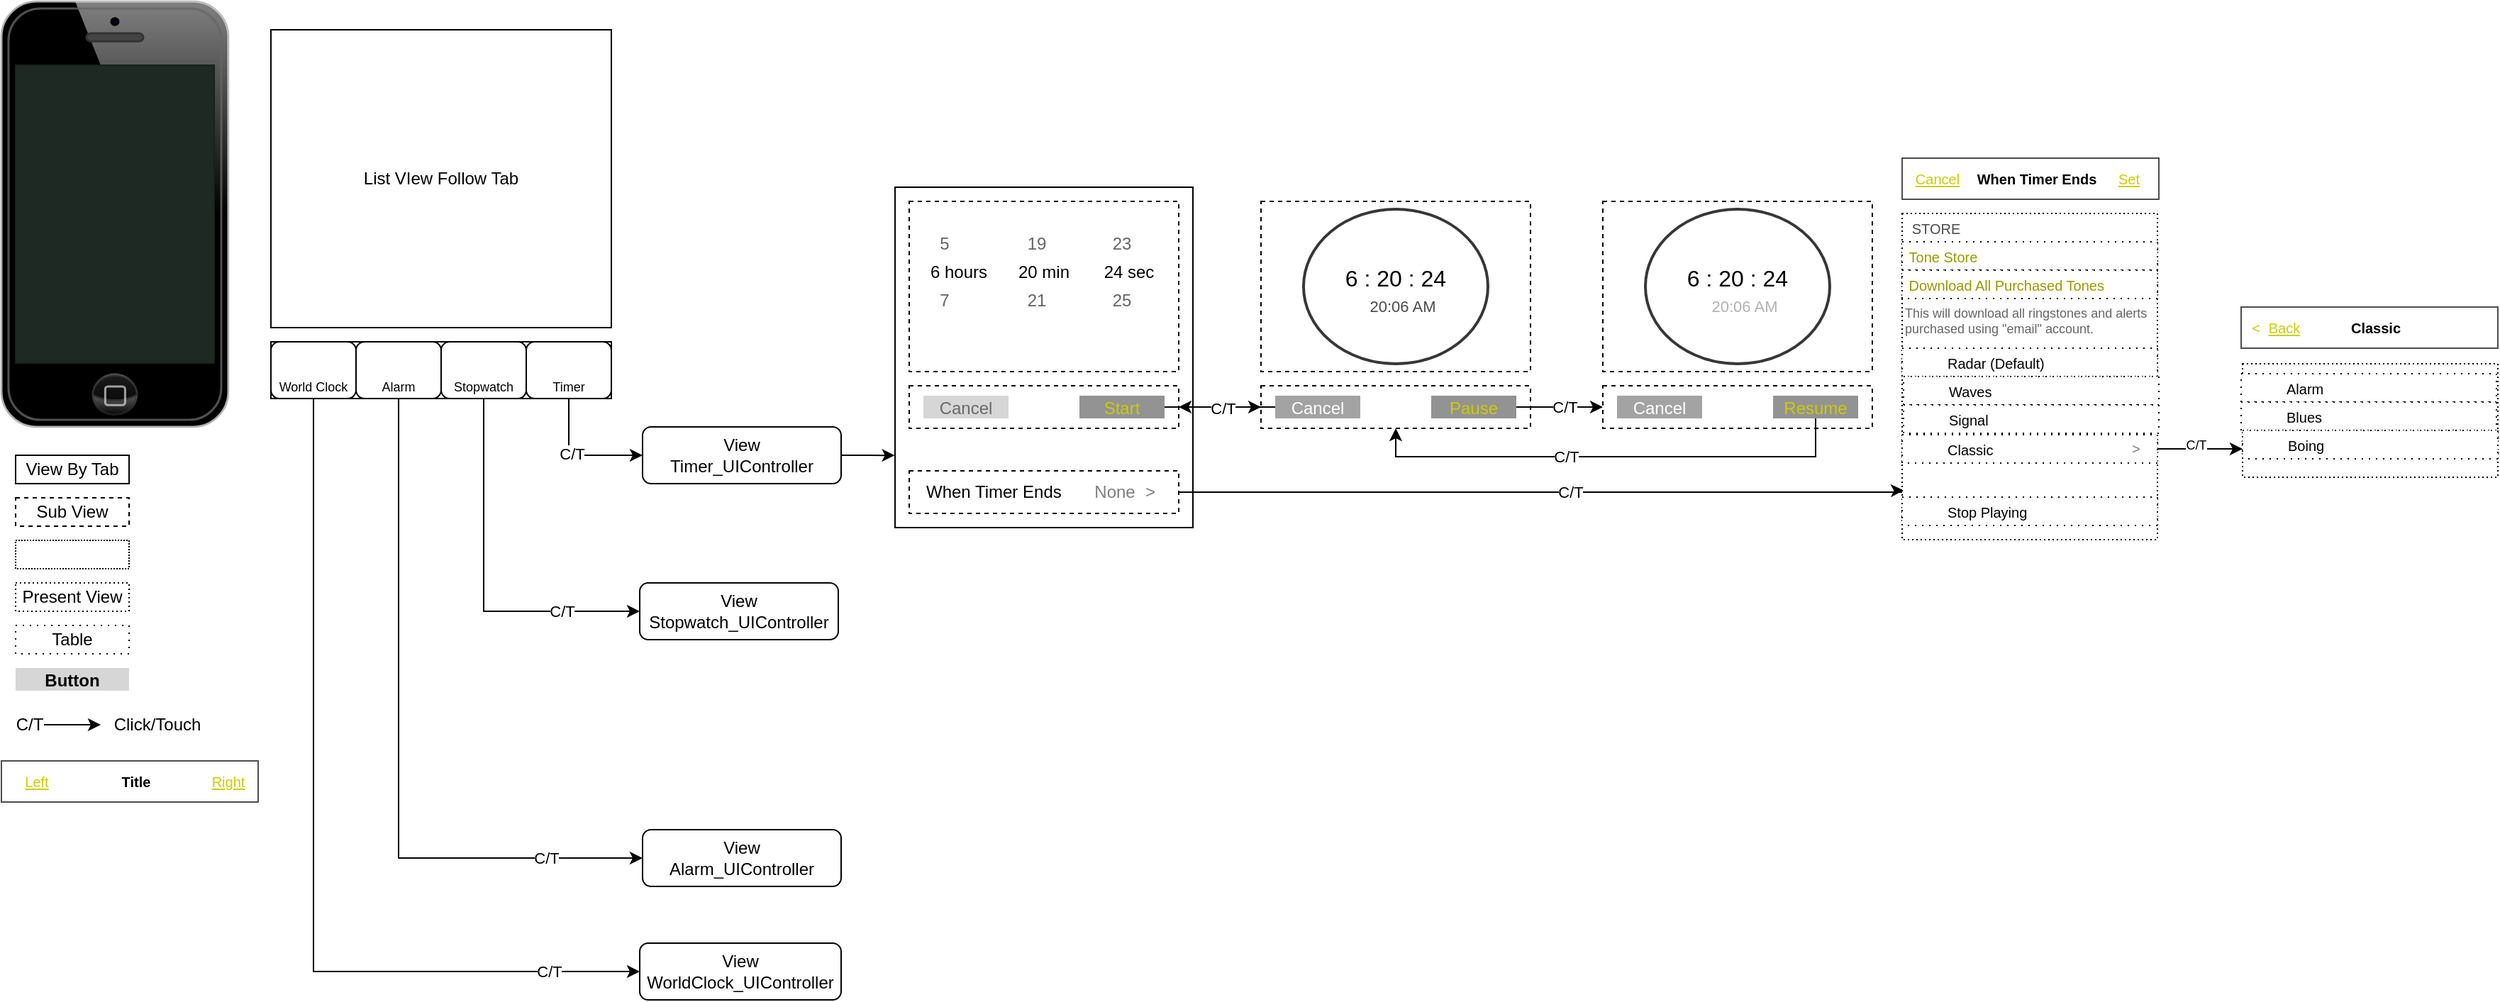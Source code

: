 <mxfile version="14.4.8" type="github">
  <diagram id="DGaI7L7fWnckIXQNMXlM" name="Page-1">
    <mxGraphModel dx="1378" dy="771" grid="1" gridSize="10" guides="1" tooltips="1" connect="1" arrows="1" fold="1" page="1" pageScale="1" pageWidth="827" pageHeight="1169" math="0" shadow="0">
      <root>
        <mxCell id="0" />
        <mxCell id="1" parent="0" />
        <mxCell id="6cRro7XXUoIkanzyYa3W-1" value="" style="verticalLabelPosition=bottom;verticalAlign=top;html=1;shadow=0;dashed=0;strokeWidth=1;shape=mxgraph.ios.iPhone;bgStyle=bgGreen;fillColor=#aaaaaa;" vertex="1" parent="1">
          <mxGeometry x="10" y="10" width="160" height="300" as="geometry" />
        </mxCell>
        <mxCell id="6cRro7XXUoIkanzyYa3W-20" value="" style="rounded=0;whiteSpace=wrap;html=1;" vertex="1" parent="1">
          <mxGeometry x="200" y="250" width="240" height="40" as="geometry" />
        </mxCell>
        <mxCell id="6cRro7XXUoIkanzyYa3W-21" value="" style="edgeStyle=orthogonalEdgeStyle;rounded=0;orthogonalLoop=1;jettySize=auto;html=1;" edge="1" parent="1" source="6cRro7XXUoIkanzyYa3W-22" target="6cRro7XXUoIkanzyYa3W-34">
          <mxGeometry relative="1" as="geometry">
            <Array as="points">
              <mxPoint x="230" y="694" />
            </Array>
          </mxGeometry>
        </mxCell>
        <mxCell id="6cRro7XXUoIkanzyYa3W-65" value="C/T" style="edgeLabel;html=1;align=center;verticalAlign=middle;resizable=0;points=[];" vertex="1" connectable="0" parent="6cRro7XXUoIkanzyYa3W-21">
          <mxGeometry x="0.783" relative="1" as="geometry">
            <mxPoint x="5" as="offset" />
          </mxGeometry>
        </mxCell>
        <mxCell id="6cRro7XXUoIkanzyYa3W-22" value="&lt;font style=&quot;font-size: 9px&quot;&gt;World Clock&lt;/font&gt;" style="rounded=1;whiteSpace=wrap;html=1;verticalAlign=bottom;" vertex="1" parent="1">
          <mxGeometry x="200" y="250" width="60" height="40" as="geometry" />
        </mxCell>
        <mxCell id="6cRro7XXUoIkanzyYa3W-23" value="" style="edgeStyle=orthogonalEdgeStyle;rounded=0;orthogonalLoop=1;jettySize=auto;html=1;" edge="1" parent="1" source="6cRro7XXUoIkanzyYa3W-24" target="6cRro7XXUoIkanzyYa3W-37">
          <mxGeometry relative="1" as="geometry">
            <Array as="points">
              <mxPoint x="290" y="614" />
            </Array>
          </mxGeometry>
        </mxCell>
        <mxCell id="6cRro7XXUoIkanzyYa3W-64" value="C/T" style="edgeLabel;html=1;align=center;verticalAlign=middle;resizable=0;points=[];" vertex="1" connectable="0" parent="6cRro7XXUoIkanzyYa3W-23">
          <mxGeometry x="0.739" relative="1" as="geometry">
            <mxPoint x="-4" as="offset" />
          </mxGeometry>
        </mxCell>
        <mxCell id="6cRro7XXUoIkanzyYa3W-24" value="&lt;font style=&quot;font-size: 9px&quot;&gt;Alarm&lt;/font&gt;" style="rounded=1;whiteSpace=wrap;html=1;verticalAlign=bottom;" vertex="1" parent="1">
          <mxGeometry x="260" y="250" width="60" height="40" as="geometry" />
        </mxCell>
        <mxCell id="6cRro7XXUoIkanzyYa3W-25" value="" style="edgeStyle=orthogonalEdgeStyle;rounded=0;orthogonalLoop=1;jettySize=auto;html=1;" edge="1" parent="1" source="6cRro7XXUoIkanzyYa3W-26" target="6cRro7XXUoIkanzyYa3W-36">
          <mxGeometry relative="1" as="geometry">
            <Array as="points">
              <mxPoint x="350" y="440" />
            </Array>
          </mxGeometry>
        </mxCell>
        <mxCell id="6cRro7XXUoIkanzyYa3W-63" value="C/T" style="edgeLabel;html=1;align=center;verticalAlign=middle;resizable=0;points=[];" vertex="1" connectable="0" parent="6cRro7XXUoIkanzyYa3W-25">
          <mxGeometry x="0.665" relative="1" as="geometry">
            <mxPoint x="-12" as="offset" />
          </mxGeometry>
        </mxCell>
        <mxCell id="6cRro7XXUoIkanzyYa3W-26" value="&lt;font style=&quot;font-size: 9px&quot;&gt;Stopwatch&lt;/font&gt;" style="rounded=1;whiteSpace=wrap;html=1;verticalAlign=bottom;" vertex="1" parent="1">
          <mxGeometry x="320" y="250" width="60" height="40" as="geometry" />
        </mxCell>
        <mxCell id="6cRro7XXUoIkanzyYa3W-27" value="" style="edgeStyle=orthogonalEdgeStyle;rounded=0;orthogonalLoop=1;jettySize=auto;html=1;" edge="1" parent="1" source="6cRro7XXUoIkanzyYa3W-28" target="6cRro7XXUoIkanzyYa3W-35">
          <mxGeometry relative="1" as="geometry">
            <Array as="points">
              <mxPoint x="410" y="330" />
            </Array>
          </mxGeometry>
        </mxCell>
        <mxCell id="6cRro7XXUoIkanzyYa3W-60" value="C/T" style="edgeLabel;html=1;align=center;verticalAlign=middle;resizable=0;points=[];" vertex="1" connectable="0" parent="6cRro7XXUoIkanzyYa3W-27">
          <mxGeometry x="0.035" y="1" relative="1" as="geometry">
            <mxPoint x="-6" as="offset" />
          </mxGeometry>
        </mxCell>
        <mxCell id="6cRro7XXUoIkanzyYa3W-28" value="&lt;font style=&quot;font-size: 9px&quot;&gt;Timer&lt;/font&gt;" style="rounded=1;whiteSpace=wrap;html=1;verticalAlign=bottom;" vertex="1" parent="1">
          <mxGeometry x="380" y="250" width="60" height="40" as="geometry" />
        </mxCell>
        <mxCell id="6cRro7XXUoIkanzyYa3W-29" value="List VIew Follow Tab" style="rounded=0;whiteSpace=wrap;html=1;" vertex="1" parent="1">
          <mxGeometry x="200" y="30" width="240" height="210" as="geometry" />
        </mxCell>
        <mxCell id="6cRro7XXUoIkanzyYa3W-30" value="" style="shape=image;html=1;verticalAlign=top;verticalLabelPosition=bottom;labelBackgroundColor=#ffffff;imageAspect=0;aspect=fixed;image=https://cdn3.iconfinder.com/data/icons/linecons-free-vector-icons-pack/32/world-128.png" vertex="1" parent="1">
          <mxGeometry x="219" y="254" width="20" height="20" as="geometry" />
        </mxCell>
        <mxCell id="6cRro7XXUoIkanzyYa3W-31" value="" style="shape=image;html=1;verticalAlign=top;verticalLabelPosition=bottom;labelBackgroundColor=#ffffff;imageAspect=0;aspect=fixed;image=https://cdn2.iconfinder.com/data/icons/wirecons-free-vector-icons/32/475340-alarm-clock-128.png" vertex="1" parent="1">
          <mxGeometry x="280" y="254" width="20" height="20" as="geometry" />
        </mxCell>
        <mxCell id="6cRro7XXUoIkanzyYa3W-32" value="" style="shape=image;html=1;verticalAlign=top;verticalLabelPosition=bottom;labelBackgroundColor=#ffffff;imageAspect=0;aspect=fixed;image=https://cdn4.iconfinder.com/data/icons/48-bubbles/48/37.Stopwatch-128.png" vertex="1" parent="1">
          <mxGeometry x="338" y="254" width="20" height="20" as="geometry" />
        </mxCell>
        <mxCell id="6cRro7XXUoIkanzyYa3W-33" value="" style="shape=image;html=1;verticalAlign=top;verticalLabelPosition=bottom;labelBackgroundColor=#ffffff;imageAspect=0;aspect=fixed;image=https://cdn2.iconfinder.com/data/icons/ios-7-icons/50/timer-128.png" vertex="1" parent="1">
          <mxGeometry x="400" y="254" width="20" height="20" as="geometry" />
        </mxCell>
        <mxCell id="6cRro7XXUoIkanzyYa3W-34" value="View&lt;br&gt;WorldClock_UIController" style="whiteSpace=wrap;html=1;rounded=1;verticalAlign=middle;" vertex="1" parent="1">
          <mxGeometry x="460" y="674" width="142" height="40" as="geometry" />
        </mxCell>
        <mxCell id="6cRro7XXUoIkanzyYa3W-77" style="edgeStyle=orthogonalEdgeStyle;rounded=0;orthogonalLoop=1;jettySize=auto;html=1;fontColor=#CCCC00;entryX=-0.001;entryY=0.788;entryDx=0;entryDy=0;entryPerimeter=0;" edge="1" parent="1" source="6cRro7XXUoIkanzyYa3W-35" target="6cRro7XXUoIkanzyYa3W-39">
          <mxGeometry relative="1" as="geometry">
            <Array as="points" />
          </mxGeometry>
        </mxCell>
        <mxCell id="6cRro7XXUoIkanzyYa3W-35" value="View&lt;br&gt;Timer_UIController" style="whiteSpace=wrap;html=1;rounded=1;verticalAlign=middle;" vertex="1" parent="1">
          <mxGeometry x="462" y="310" width="140" height="40" as="geometry" />
        </mxCell>
        <mxCell id="6cRro7XXUoIkanzyYa3W-36" value="View&lt;br&gt;Stopwatch_UIController" style="whiteSpace=wrap;html=1;rounded=1;verticalAlign=middle;" vertex="1" parent="1">
          <mxGeometry x="460" y="420" width="140" height="40" as="geometry" />
        </mxCell>
        <mxCell id="6cRro7XXUoIkanzyYa3W-37" value="View&lt;br&gt;Alarm_UIController" style="whiteSpace=wrap;html=1;rounded=1;verticalAlign=middle;" vertex="1" parent="1">
          <mxGeometry x="462" y="594" width="140" height="40" as="geometry" />
        </mxCell>
        <mxCell id="6cRro7XXUoIkanzyYa3W-39" value="" style="rounded=0;whiteSpace=wrap;html=1;" vertex="1" parent="1">
          <mxGeometry x="640" y="141" width="210" height="240" as="geometry" />
        </mxCell>
        <mxCell id="6cRro7XXUoIkanzyYa3W-40" value="" style="rounded=0;whiteSpace=wrap;html=1;dashed=1;" vertex="1" parent="1">
          <mxGeometry x="650" y="151" width="190" height="120" as="geometry" />
        </mxCell>
        <mxCell id="6cRro7XXUoIkanzyYa3W-41" value="6 hours" style="text;html=1;strokeColor=none;fillColor=none;align=center;verticalAlign=middle;whiteSpace=wrap;rounded=0;dashed=1;dashPattern=1 4;" vertex="1" parent="1">
          <mxGeometry x="660" y="191" width="50" height="20" as="geometry" />
        </mxCell>
        <mxCell id="6cRro7XXUoIkanzyYa3W-42" value="20 min" style="text;html=1;strokeColor=none;fillColor=none;align=center;verticalAlign=middle;whiteSpace=wrap;rounded=0;dashed=1;dashPattern=1 4;" vertex="1" parent="1">
          <mxGeometry x="720" y="191" width="50" height="20" as="geometry" />
        </mxCell>
        <mxCell id="6cRro7XXUoIkanzyYa3W-43" value="24 sec" style="text;html=1;strokeColor=none;fillColor=none;align=center;verticalAlign=middle;whiteSpace=wrap;rounded=0;dashed=1;dashPattern=1 4;" vertex="1" parent="1">
          <mxGeometry x="780" y="191" width="50" height="20" as="geometry" />
        </mxCell>
        <mxCell id="6cRro7XXUoIkanzyYa3W-44" value="19" style="text;html=1;align=center;verticalAlign=middle;whiteSpace=wrap;rounded=0;dashed=1;dashPattern=1 4;textOpacity=60;" vertex="1" parent="1">
          <mxGeometry x="720" y="171" width="40" height="20" as="geometry" />
        </mxCell>
        <mxCell id="6cRro7XXUoIkanzyYa3W-45" value="21" style="text;html=1;align=center;verticalAlign=middle;whiteSpace=wrap;rounded=0;dashed=1;dashPattern=1 4;textOpacity=60;" vertex="1" parent="1">
          <mxGeometry x="720" y="211" width="40" height="20" as="geometry" />
        </mxCell>
        <mxCell id="6cRro7XXUoIkanzyYa3W-46" value="5" style="text;html=1;align=center;verticalAlign=middle;whiteSpace=wrap;rounded=0;dashed=1;dashPattern=1 4;textOpacity=60;" vertex="1" parent="1">
          <mxGeometry x="660" y="171" width="30" height="20" as="geometry" />
        </mxCell>
        <mxCell id="6cRro7XXUoIkanzyYa3W-47" value="7" style="text;html=1;align=center;verticalAlign=middle;whiteSpace=wrap;rounded=0;dashed=1;dashPattern=1 4;textOpacity=60;" vertex="1" parent="1">
          <mxGeometry x="660" y="211" width="30" height="20" as="geometry" />
        </mxCell>
        <mxCell id="6cRro7XXUoIkanzyYa3W-48" value="23" style="text;html=1;align=center;verticalAlign=middle;whiteSpace=wrap;rounded=0;dashed=1;dashPattern=1 4;textOpacity=60;" vertex="1" parent="1">
          <mxGeometry x="780" y="171" width="40" height="20" as="geometry" />
        </mxCell>
        <mxCell id="6cRro7XXUoIkanzyYa3W-49" value="25" style="text;html=1;align=center;verticalAlign=middle;whiteSpace=wrap;rounded=0;dashed=1;dashPattern=1 4;textOpacity=60;" vertex="1" parent="1">
          <mxGeometry x="780" y="211" width="40" height="20" as="geometry" />
        </mxCell>
        <mxCell id="6cRro7XXUoIkanzyYa3W-50" value="" style="rounded=0;whiteSpace=wrap;html=1;dashed=1;" vertex="1" parent="1">
          <mxGeometry x="650" y="281" width="190" height="30" as="geometry" />
        </mxCell>
        <mxCell id="6cRro7XXUoIkanzyYa3W-52" value="Cancel" style="dashed=0;align=center;fontSize=12;shape=rect;fillColor=#999999;opacity=40;strokeColor=none;fontStyle=0;dashPattern=1 4;textOpacity=50;" vertex="1" parent="1">
          <mxGeometry x="660" y="288" width="60" height="16" as="geometry" />
        </mxCell>
        <mxCell id="6cRro7XXUoIkanzyYa3W-79" value="" style="edgeStyle=orthogonalEdgeStyle;rounded=0;orthogonalLoop=1;jettySize=auto;html=1;fontColor=#CCCC00;entryX=0;entryY=0.5;entryDx=0;entryDy=0;" edge="1" parent="1" source="6cRro7XXUoIkanzyYa3W-54" target="6cRro7XXUoIkanzyYa3W-80">
          <mxGeometry relative="1" as="geometry">
            <mxPoint x="880" y="296.0" as="targetPoint" />
          </mxGeometry>
        </mxCell>
        <mxCell id="6cRro7XXUoIkanzyYa3W-54" value="Start" style="dashed=0;align=center;fontSize=12;shape=rect;opacity=70;strokeColor=none;fontStyle=0;dashPattern=1 4;fillColor=#666666;fontColor=#CCCC00;" vertex="1" parent="1">
          <mxGeometry x="770" y="288" width="60" height="16" as="geometry" />
        </mxCell>
        <mxCell id="6cRro7XXUoIkanzyYa3W-67" value="View By Tab" style="rounded=0;whiteSpace=wrap;html=1;" vertex="1" parent="1">
          <mxGeometry x="20" y="330" width="80" height="20" as="geometry" />
        </mxCell>
        <mxCell id="6cRro7XXUoIkanzyYa3W-68" value="Sub View" style="rounded=0;whiteSpace=wrap;html=1;dashed=1;" vertex="1" parent="1">
          <mxGeometry x="20" y="360" width="80" height="20" as="geometry" />
        </mxCell>
        <mxCell id="6cRro7XXUoIkanzyYa3W-69" value="" style="rounded=0;whiteSpace=wrap;html=1;dashed=1;dashPattern=1 1;" vertex="1" parent="1">
          <mxGeometry x="20" y="390" width="80" height="20" as="geometry" />
        </mxCell>
        <mxCell id="6cRro7XXUoIkanzyYa3W-70" value="Present View" style="rounded=0;whiteSpace=wrap;html=1;dashed=1;dashPattern=1 2;" vertex="1" parent="1">
          <mxGeometry x="20" y="420" width="80" height="20" as="geometry" />
        </mxCell>
        <mxCell id="6cRro7XXUoIkanzyYa3W-71" value="Table" style="rounded=0;whiteSpace=wrap;html=1;dashed=1;dashPattern=1 4;" vertex="1" parent="1">
          <mxGeometry x="20" y="450" width="80" height="20" as="geometry" />
        </mxCell>
        <mxCell id="6cRro7XXUoIkanzyYa3W-72" value="Button" style="dashed=0;align=center;fontSize=12;shape=rect;fillColor=#999999;opacity=40;strokeColor=none;fontStyle=1;dashPattern=1 4;" vertex="1" parent="1">
          <mxGeometry x="20" y="480" width="80" height="16" as="geometry" />
        </mxCell>
        <mxCell id="6cRro7XXUoIkanzyYa3W-110" style="edgeStyle=orthogonalEdgeStyle;rounded=0;orthogonalLoop=1;jettySize=auto;html=1;entryX=0.006;entryY=0.849;entryDx=0;entryDy=0;fontColor=#000000;entryPerimeter=0;" edge="1" parent="1" source="6cRro7XXUoIkanzyYa3W-73" target="6cRro7XXUoIkanzyYa3W-109">
          <mxGeometry relative="1" as="geometry">
            <Array as="points">
              <mxPoint x="1350" y="356" />
              <mxPoint x="1350" y="355" />
            </Array>
          </mxGeometry>
        </mxCell>
        <mxCell id="6cRro7XXUoIkanzyYa3W-111" value="C/T" style="edgeLabel;html=1;align=center;verticalAlign=middle;resizable=0;points=[];fontColor=#000000;" vertex="1" connectable="0" parent="6cRro7XXUoIkanzyYa3W-110">
          <mxGeometry x="0.075" relative="1" as="geometry">
            <mxPoint as="offset" />
          </mxGeometry>
        </mxCell>
        <mxCell id="6cRro7XXUoIkanzyYa3W-73" value="" style="rounded=0;whiteSpace=wrap;html=1;dashed=1;" vertex="1" parent="1">
          <mxGeometry x="650" y="341" width="190" height="30" as="geometry" />
        </mxCell>
        <mxCell id="6cRro7XXUoIkanzyYa3W-74" value="When Timer Ends" style="text;html=1;strokeColor=none;fillColor=none;align=left;verticalAlign=middle;whiteSpace=wrap;rounded=0;dashed=1;" vertex="1" parent="1">
          <mxGeometry x="660" y="346" width="110" height="20" as="geometry" />
        </mxCell>
        <mxCell id="6cRro7XXUoIkanzyYa3W-75" value="None" style="text;html=1;strokeColor=none;fillColor=none;align=center;verticalAlign=middle;whiteSpace=wrap;rounded=0;dashed=1;textOpacity=50;" vertex="1" parent="1">
          <mxGeometry x="780" y="346" width="30" height="20" as="geometry" />
        </mxCell>
        <mxCell id="6cRro7XXUoIkanzyYa3W-76" value="&amp;gt;" style="text;html=1;strokeColor=none;fillColor=none;align=center;verticalAlign=middle;whiteSpace=wrap;rounded=0;dashed=1;textOpacity=50;" vertex="1" parent="1">
          <mxGeometry x="810" y="346" width="20" height="20" as="geometry" />
        </mxCell>
        <mxCell id="6cRro7XXUoIkanzyYa3W-80" value="" style="rounded=0;whiteSpace=wrap;html=1;dashed=1;" vertex="1" parent="1">
          <mxGeometry x="898" y="281" width="190" height="30" as="geometry" />
        </mxCell>
        <mxCell id="6cRro7XXUoIkanzyYa3W-84" value="" style="edgeStyle=orthogonalEdgeStyle;rounded=0;orthogonalLoop=1;jettySize=auto;html=1;fontColor=#FFFFFF;" edge="1" parent="1" source="6cRro7XXUoIkanzyYa3W-81">
          <mxGeometry relative="1" as="geometry">
            <mxPoint x="840" y="296" as="targetPoint" />
          </mxGeometry>
        </mxCell>
        <mxCell id="6cRro7XXUoIkanzyYa3W-105" value="C/T" style="edgeLabel;html=1;align=center;verticalAlign=middle;resizable=0;points=[];fontColor=#000000;" vertex="1" connectable="0" parent="6cRro7XXUoIkanzyYa3W-84">
          <mxGeometry x="0.188" y="-1" relative="1" as="geometry">
            <mxPoint x="2.69" y="1" as="offset" />
          </mxGeometry>
        </mxCell>
        <mxCell id="6cRro7XXUoIkanzyYa3W-81" value="Cancel" style="dashed=0;align=center;fontSize=12;shape=rect;fillColor=#999999;opacity=90;strokeColor=none;fontStyle=0;dashPattern=1 4;fontColor=#FFFFFF;" vertex="1" parent="1">
          <mxGeometry x="908" y="288" width="60" height="16" as="geometry" />
        </mxCell>
        <mxCell id="6cRro7XXUoIkanzyYa3W-100" style="edgeStyle=orthogonalEdgeStyle;rounded=0;orthogonalLoop=1;jettySize=auto;html=1;entryX=0;entryY=0.5;entryDx=0;entryDy=0;fontColor=#FFFFFF;" edge="1" parent="1" source="6cRro7XXUoIkanzyYa3W-82" target="6cRro7XXUoIkanzyYa3W-92">
          <mxGeometry relative="1" as="geometry" />
        </mxCell>
        <mxCell id="6cRro7XXUoIkanzyYa3W-106" value="C/T" style="edgeLabel;html=1;align=center;verticalAlign=middle;resizable=0;points=[];fontColor=#000000;" vertex="1" connectable="0" parent="6cRro7XXUoIkanzyYa3W-100">
          <mxGeometry x="-0.077" relative="1" as="geometry">
            <mxPoint x="5.72" as="offset" />
          </mxGeometry>
        </mxCell>
        <mxCell id="6cRro7XXUoIkanzyYa3W-82" value="Pause" style="dashed=0;align=center;fontSize=12;shape=rect;opacity=70;strokeColor=none;fontStyle=0;dashPattern=1 4;fillColor=#666666;fontColor=#CCCC00;" vertex="1" parent="1">
          <mxGeometry x="1018" y="288" width="60" height="16" as="geometry" />
        </mxCell>
        <mxCell id="6cRro7XXUoIkanzyYa3W-83" value="" style="rounded=0;whiteSpace=wrap;html=1;dashed=1;" vertex="1" parent="1">
          <mxGeometry x="898" y="151" width="190" height="120" as="geometry" />
        </mxCell>
        <mxCell id="6cRro7XXUoIkanzyYa3W-86" value="" style="html=1;verticalLabelPosition=bottom;labelBackgroundColor=#ffffff;verticalAlign=top;shadow=0;dashed=0;strokeWidth=2;shape=mxgraph.ios7.misc.circle;strokeColor=#222222;fillColor=none;fontColor=#FFFFFF;opacity=90;align=center;" vertex="1" parent="1">
          <mxGeometry x="928" y="156.5" width="130" height="109" as="geometry" />
        </mxCell>
        <mxCell id="6cRro7XXUoIkanzyYa3W-87" value="" style="shape=image;html=1;verticalAlign=top;verticalLabelPosition=bottom;labelBackgroundColor=#ffffff;imageAspect=0;aspect=fixed;image=https://cdn4.iconfinder.com/data/icons/essential-app-2/16/notification-bell-ring-alarm-128.png;strokeColor=#000000;fillColor=#FFFFFF;fontColor=#FFFFFF;opacity=70;align=center;" vertex="1" parent="1">
          <mxGeometry x="958" y="220" width="10" height="10" as="geometry" />
        </mxCell>
        <mxCell id="6cRro7XXUoIkanzyYa3W-89" value="&lt;font style=&quot;font-size: 16px&quot;&gt;6 : 20 : 24&lt;/font&gt;" style="text;html=1;strokeColor=none;fillColor=none;align=center;verticalAlign=middle;whiteSpace=wrap;rounded=0;dashed=1;dashPattern=1 4;" vertex="1" parent="1">
          <mxGeometry x="943" y="195" width="100" height="20" as="geometry" />
        </mxCell>
        <mxCell id="6cRro7XXUoIkanzyYa3W-91" value="&lt;font style=&quot;font-size: 11px&quot;&gt;20:06 AM&lt;/font&gt;" style="text;html=1;strokeColor=none;fillColor=none;align=center;verticalAlign=middle;whiteSpace=wrap;rounded=0;dashed=1;dashPattern=1 4;textOpacity=70;" vertex="1" parent="1">
          <mxGeometry x="968" y="215" width="60" height="20" as="geometry" />
        </mxCell>
        <mxCell id="6cRro7XXUoIkanzyYa3W-92" value="" style="rounded=0;whiteSpace=wrap;html=1;dashed=1;" vertex="1" parent="1">
          <mxGeometry x="1139" y="281" width="190" height="30" as="geometry" />
        </mxCell>
        <mxCell id="6cRro7XXUoIkanzyYa3W-93" value="Cancel" style="dashed=0;align=center;fontSize=12;shape=rect;fillColor=#999999;opacity=90;strokeColor=none;fontStyle=0;dashPattern=1 4;fontColor=#FFFFFF;" vertex="1" parent="1">
          <mxGeometry x="1149" y="288" width="60" height="16" as="geometry" />
        </mxCell>
        <mxCell id="6cRro7XXUoIkanzyYa3W-107" style="edgeStyle=orthogonalEdgeStyle;rounded=0;orthogonalLoop=1;jettySize=auto;html=1;fontColor=#000000;entryX=0.5;entryY=1;entryDx=0;entryDy=0;" edge="1" parent="1" source="6cRro7XXUoIkanzyYa3W-94" target="6cRro7XXUoIkanzyYa3W-80">
          <mxGeometry relative="1" as="geometry">
            <mxPoint x="1289" y="421" as="targetPoint" />
            <Array as="points">
              <mxPoint x="1289" y="331" />
              <mxPoint x="993" y="331" />
            </Array>
          </mxGeometry>
        </mxCell>
        <mxCell id="6cRro7XXUoIkanzyYa3W-108" value="C/T" style="edgeLabel;html=1;align=center;verticalAlign=middle;resizable=0;points=[];fontColor=#000000;" vertex="1" connectable="0" parent="6cRro7XXUoIkanzyYa3W-107">
          <mxGeometry x="0.184" relative="1" as="geometry">
            <mxPoint as="offset" />
          </mxGeometry>
        </mxCell>
        <mxCell id="6cRro7XXUoIkanzyYa3W-94" value="Resume" style="dashed=0;align=center;fontSize=12;shape=rect;opacity=70;strokeColor=none;fontStyle=0;dashPattern=1 4;fillColor=#666666;fontColor=#CCCC00;" vertex="1" parent="1">
          <mxGeometry x="1259" y="288" width="60" height="16" as="geometry" />
        </mxCell>
        <mxCell id="6cRro7XXUoIkanzyYa3W-95" value="" style="rounded=0;whiteSpace=wrap;html=1;dashed=1;" vertex="1" parent="1">
          <mxGeometry x="1139" y="151" width="190" height="120" as="geometry" />
        </mxCell>
        <mxCell id="6cRro7XXUoIkanzyYa3W-96" value="" style="html=1;verticalLabelPosition=bottom;labelBackgroundColor=#ffffff;verticalAlign=top;shadow=0;dashed=0;strokeWidth=2;shape=mxgraph.ios7.misc.circle;strokeColor=#222222;fillColor=none;fontColor=#FFFFFF;opacity=90;align=center;" vertex="1" parent="1">
          <mxGeometry x="1169" y="156.5" width="130" height="109" as="geometry" />
        </mxCell>
        <mxCell id="6cRro7XXUoIkanzyYa3W-97" value="" style="shape=image;html=1;verticalAlign=top;verticalLabelPosition=bottom;labelBackgroundColor=#ffffff;imageAspect=0;aspect=fixed;image=https://cdn4.iconfinder.com/data/icons/essential-app-2/16/notification-bell-ring-alarm-128.png;strokeColor=#000000;fillColor=#FFFFFF;fontColor=#FFFFFF;opacity=30;align=center;" vertex="1" parent="1">
          <mxGeometry x="1199" y="220" width="10" height="10" as="geometry" />
        </mxCell>
        <mxCell id="6cRro7XXUoIkanzyYa3W-98" value="&lt;font style=&quot;font-size: 16px&quot;&gt;6 : 20 : 24&lt;/font&gt;" style="text;html=1;strokeColor=none;fillColor=none;align=center;verticalAlign=middle;whiteSpace=wrap;rounded=0;dashed=1;dashPattern=1 4;" vertex="1" parent="1">
          <mxGeometry x="1184" y="195" width="100" height="20" as="geometry" />
        </mxCell>
        <mxCell id="6cRro7XXUoIkanzyYa3W-99" value="&lt;font style=&quot;font-size: 11px&quot;&gt;20:06 AM&lt;/font&gt;" style="text;html=1;strokeColor=none;fillColor=none;align=center;verticalAlign=middle;whiteSpace=wrap;rounded=0;dashed=1;dashPattern=1 4;textOpacity=30;" vertex="1" parent="1">
          <mxGeometry x="1209" y="215" width="60" height="20" as="geometry" />
        </mxCell>
        <mxCell id="6cRro7XXUoIkanzyYa3W-104" value="" style="edgeStyle=orthogonalEdgeStyle;rounded=0;orthogonalLoop=1;jettySize=auto;html=1;fontColor=#000000;" edge="1" parent="1" source="6cRro7XXUoIkanzyYa3W-102">
          <mxGeometry relative="1" as="geometry">
            <mxPoint x="80" y="520" as="targetPoint" />
          </mxGeometry>
        </mxCell>
        <mxCell id="6cRro7XXUoIkanzyYa3W-102" value="C/T" style="text;html=1;strokeColor=none;fillColor=none;align=center;verticalAlign=middle;whiteSpace=wrap;rounded=0;opacity=70;" vertex="1" parent="1">
          <mxGeometry x="20" y="510" width="20" height="20" as="geometry" />
        </mxCell>
        <mxCell id="6cRro7XXUoIkanzyYa3W-103" value="Click/Touch" style="text;html=1;strokeColor=none;fillColor=none;align=center;verticalAlign=middle;whiteSpace=wrap;rounded=0;opacity=70;fontColor=#000000;" vertex="1" parent="1">
          <mxGeometry x="100" y="510" width="40" height="20" as="geometry" />
        </mxCell>
        <mxCell id="6cRro7XXUoIkanzyYa3W-109" value="" style="rounded=0;whiteSpace=wrap;html=1;dashed=1;dashPattern=1 2;" vertex="1" parent="1">
          <mxGeometry x="1350" y="159.5" width="180" height="230" as="geometry" />
        </mxCell>
        <mxCell id="6cRro7XXUoIkanzyYa3W-113" value="&amp;nbsp;Tone Store" style="rounded=0;whiteSpace=wrap;html=1;dashed=1;dashPattern=1 4;align=left;fontSize=10;fontColor=#999900;" vertex="1" parent="1">
          <mxGeometry x="1350" y="179.5" width="180" height="20" as="geometry" />
        </mxCell>
        <mxCell id="6cRro7XXUoIkanzyYa3W-115" value="" style="rounded=0;whiteSpace=wrap;html=1;strokeColor=#000000;fillColor=#FFFFFF;fontColor=#000000;opacity=70;align=center;" vertex="1" parent="1">
          <mxGeometry x="1350" y="120.5" width="181" height="29" as="geometry" />
        </mxCell>
        <mxCell id="6cRro7XXUoIkanzyYa3W-116" value="&lt;u style=&quot;font-size: 10px;&quot;&gt;Cancel&lt;/u&gt;" style="text;html=1;strokeColor=none;fillColor=none;align=center;verticalAlign=middle;whiteSpace=wrap;rounded=0;opacity=70;fontSize=10;fontColor=#CCCC00;" vertex="1" parent="1">
          <mxGeometry x="1350" y="125" width="50" height="20" as="geometry" />
        </mxCell>
        <mxCell id="6cRro7XXUoIkanzyYa3W-117" value="&lt;u style=&quot;font-size: 10px;&quot;&gt;Set&lt;/u&gt;" style="text;html=1;strokeColor=none;fillColor=none;align=center;verticalAlign=middle;whiteSpace=wrap;rounded=0;opacity=70;fontSize=10;fontColor=#CCCC00;" vertex="1" parent="1">
          <mxGeometry x="1490" y="125" width="40" height="20" as="geometry" />
        </mxCell>
        <mxCell id="6cRro7XXUoIkanzyYa3W-118" value="&lt;font style=&quot;font-size: 10px&quot;&gt;&lt;b&gt;When Timer Ends&lt;/b&gt;&lt;/font&gt;" style="text;html=1;strokeColor=none;fillColor=none;align=center;verticalAlign=middle;whiteSpace=wrap;rounded=0;fontColor=#000000;opacity=70;" vertex="1" parent="1">
          <mxGeometry x="1400" y="124.5" width="90" height="20" as="geometry" />
        </mxCell>
        <mxCell id="6cRro7XXUoIkanzyYa3W-119" value="" style="rounded=0;whiteSpace=wrap;html=1;strokeColor=#000000;fillColor=#FFFFFF;fontColor=#000000;opacity=70;align=center;" vertex="1" parent="1">
          <mxGeometry x="10" y="545.5" width="181" height="29" as="geometry" />
        </mxCell>
        <mxCell id="6cRro7XXUoIkanzyYa3W-120" value="&lt;u style=&quot;font-size: 10px&quot;&gt;Left&lt;/u&gt;" style="text;html=1;strokeColor=none;fillColor=none;align=center;verticalAlign=middle;whiteSpace=wrap;rounded=0;opacity=70;fontSize=10;fontColor=#CCCC00;" vertex="1" parent="1">
          <mxGeometry x="10" y="550" width="50" height="20" as="geometry" />
        </mxCell>
        <mxCell id="6cRro7XXUoIkanzyYa3W-121" value="&lt;u&gt;Right&lt;/u&gt;" style="text;html=1;strokeColor=none;fillColor=none;align=center;verticalAlign=middle;whiteSpace=wrap;rounded=0;opacity=70;fontSize=10;fontColor=#CCCC00;" vertex="1" parent="1">
          <mxGeometry x="150" y="550" width="40" height="20" as="geometry" />
        </mxCell>
        <mxCell id="6cRro7XXUoIkanzyYa3W-122" value="&lt;font style=&quot;font-size: 10px&quot;&gt;&lt;b&gt;Title&lt;/b&gt;&lt;/font&gt;" style="text;html=1;strokeColor=none;fillColor=none;align=center;verticalAlign=middle;whiteSpace=wrap;rounded=0;fontColor=#000000;opacity=70;" vertex="1" parent="1">
          <mxGeometry x="60" y="549.5" width="90" height="20" as="geometry" />
        </mxCell>
        <mxCell id="6cRro7XXUoIkanzyYa3W-123" value="&amp;nbsp;Download All Purchased Tones" style="rounded=0;whiteSpace=wrap;html=1;dashed=1;dashPattern=1 4;align=left;fontSize=10;fontColor=#999900;" vertex="1" parent="1">
          <mxGeometry x="1350" y="199.5" width="180" height="20" as="geometry" />
        </mxCell>
        <mxCell id="6cRro7XXUoIkanzyYa3W-124" value="" style="rounded=0;whiteSpace=wrap;html=1;dashed=1;dashPattern=1 4;align=left;" vertex="1" parent="1">
          <mxGeometry x="1350" y="254.5" width="180" height="20" as="geometry" />
        </mxCell>
        <mxCell id="6cRro7XXUoIkanzyYa3W-125" value="Radar (Default)" style="text;html=1;strokeColor=none;fillColor=none;align=left;verticalAlign=middle;whiteSpace=wrap;rounded=0;fontSize=10;opacity=70;" vertex="1" parent="1">
          <mxGeometry x="1380" y="254.5" width="90" height="20" as="geometry" />
        </mxCell>
        <mxCell id="6cRro7XXUoIkanzyYa3W-126" value="" style="rounded=0;whiteSpace=wrap;html=1;dashed=1;dashPattern=1 4;align=left;" vertex="1" parent="1">
          <mxGeometry x="1351" y="274.5" width="180" height="20" as="geometry" />
        </mxCell>
        <mxCell id="6cRro7XXUoIkanzyYa3W-127" value="Waves" style="text;html=1;strokeColor=none;fillColor=none;align=left;verticalAlign=middle;whiteSpace=wrap;rounded=0;fontSize=10;opacity=70;" vertex="1" parent="1">
          <mxGeometry x="1381" y="274.5" width="90" height="20" as="geometry" />
        </mxCell>
        <mxCell id="6cRro7XXUoIkanzyYa3W-128" value="" style="rounded=0;whiteSpace=wrap;html=1;dashed=1;dashPattern=1 4;align=left;" vertex="1" parent="1">
          <mxGeometry x="1351" y="294.5" width="180" height="20" as="geometry" />
        </mxCell>
        <mxCell id="6cRro7XXUoIkanzyYa3W-129" value="Signal" style="text;html=1;strokeColor=none;fillColor=none;align=left;verticalAlign=middle;whiteSpace=wrap;rounded=0;fontSize=10;opacity=70;" vertex="1" parent="1">
          <mxGeometry x="1381" y="294.5" width="90" height="20" as="geometry" />
        </mxCell>
        <mxCell id="6cRro7XXUoIkanzyYa3W-137" style="edgeStyle=orthogonalEdgeStyle;rounded=0;orthogonalLoop=1;jettySize=auto;html=1;entryX=0;entryY=0.75;entryDx=0;entryDy=0;fontSize=10;fontColor=#000000;" edge="1" parent="1" source="6cRro7XXUoIkanzyYa3W-130" target="6cRro7XXUoIkanzyYa3W-136">
          <mxGeometry relative="1" as="geometry" />
        </mxCell>
        <mxCell id="6cRro7XXUoIkanzyYa3W-153" value="C/T" style="edgeLabel;html=1;align=center;verticalAlign=middle;resizable=0;points=[];fontSize=9;fontColor=#000000;" vertex="1" connectable="0" parent="6cRro7XXUoIkanzyYa3W-137">
          <mxGeometry x="-0.103" y="3" relative="1" as="geometry">
            <mxPoint as="offset" />
          </mxGeometry>
        </mxCell>
        <mxCell id="6cRro7XXUoIkanzyYa3W-130" value="" style="rounded=0;whiteSpace=wrap;html=1;dashed=1;dashPattern=1 4;align=left;" vertex="1" parent="1">
          <mxGeometry x="1350" y="315.5" width="180" height="20" as="geometry" />
        </mxCell>
        <mxCell id="6cRro7XXUoIkanzyYa3W-131" value="Classic" style="text;html=1;strokeColor=none;fillColor=none;align=left;verticalAlign=middle;whiteSpace=wrap;rounded=0;fontSize=10;opacity=70;" vertex="1" parent="1">
          <mxGeometry x="1380" y="315.5" width="90" height="20" as="geometry" />
        </mxCell>
        <mxCell id="6cRro7XXUoIkanzyYa3W-132" value="&amp;gt;" style="text;html=1;strokeColor=none;fillColor=none;align=left;verticalAlign=middle;whiteSpace=wrap;rounded=0;fontSize=10;opacity=70;textOpacity=50;" vertex="1" parent="1">
          <mxGeometry x="1510" y="314.5" width="20" height="20" as="geometry" />
        </mxCell>
        <mxCell id="6cRro7XXUoIkanzyYa3W-133" value="" style="rounded=0;whiteSpace=wrap;html=1;dashed=1;dashPattern=1 4;align=left;" vertex="1" parent="1">
          <mxGeometry x="1350" y="359.5" width="180" height="20" as="geometry" />
        </mxCell>
        <mxCell id="6cRro7XXUoIkanzyYa3W-134" value="Stop Playing" style="text;html=1;strokeColor=none;fillColor=none;align=left;verticalAlign=middle;whiteSpace=wrap;rounded=0;fontSize=10;opacity=70;" vertex="1" parent="1">
          <mxGeometry x="1380" y="359.5" width="90" height="20" as="geometry" />
        </mxCell>
        <mxCell id="6cRro7XXUoIkanzyYa3W-135" value="" style="shape=image;html=1;verticalAlign=top;verticalLabelPosition=bottom;labelBackgroundColor=#ffffff;imageAspect=0;aspect=fixed;image=https://cdn0.iconfinder.com/data/icons/fatcow/32x32/tick.png;strokeColor=#000000;fillColor=#FFFFFF;fontSize=10;fontColor=#000000;opacity=70;align=left;" vertex="1" parent="1">
          <mxGeometry x="1354" y="359.5" width="20" height="20" as="geometry" />
        </mxCell>
        <mxCell id="6cRro7XXUoIkanzyYa3W-136" value="" style="rounded=0;whiteSpace=wrap;html=1;dashed=1;dashPattern=1 2;" vertex="1" parent="1">
          <mxGeometry x="1590" y="265.5" width="180" height="80" as="geometry" />
        </mxCell>
        <mxCell id="6cRro7XXUoIkanzyYa3W-138" value="" style="rounded=0;whiteSpace=wrap;html=1;strokeColor=#000000;fillColor=#FFFFFF;fontColor=#000000;opacity=70;align=center;" vertex="1" parent="1">
          <mxGeometry x="1589" y="225.5" width="181" height="29" as="geometry" />
        </mxCell>
        <mxCell id="6cRro7XXUoIkanzyYa3W-139" value="&lt;u style=&quot;font-size: 10px&quot;&gt;Back&lt;/u&gt;" style="text;html=1;strokeColor=none;fillColor=none;align=center;verticalAlign=middle;whiteSpace=wrap;rounded=0;opacity=70;fontSize=10;fontColor=#CCCC00;" vertex="1" parent="1">
          <mxGeometry x="1600" y="229.5" width="39" height="20" as="geometry" />
        </mxCell>
        <mxCell id="6cRro7XXUoIkanzyYa3W-141" value="&lt;font style=&quot;font-size: 10px&quot;&gt;&lt;b&gt;Classic&lt;/b&gt;&lt;/font&gt;" style="text;html=1;strokeColor=none;fillColor=none;align=center;verticalAlign=middle;whiteSpace=wrap;rounded=0;fontColor=#000000;opacity=70;" vertex="1" parent="1">
          <mxGeometry x="1639" y="229.5" width="90" height="20" as="geometry" />
        </mxCell>
        <mxCell id="6cRro7XXUoIkanzyYa3W-142" value="&lt;span style=&quot;font-size: 10px&quot;&gt;&amp;lt;&lt;/span&gt;" style="text;html=1;strokeColor=none;fillColor=none;align=center;verticalAlign=middle;whiteSpace=wrap;rounded=0;opacity=70;fontSize=10;fontColor=#CCCC00;" vertex="1" parent="1">
          <mxGeometry x="1589" y="229.5" width="21" height="20" as="geometry" />
        </mxCell>
        <mxCell id="6cRro7XXUoIkanzyYa3W-143" value="" style="rounded=0;whiteSpace=wrap;html=1;dashed=1;dashPattern=1 4;align=left;" vertex="1" parent="1">
          <mxGeometry x="1589" y="272.5" width="180" height="20" as="geometry" />
        </mxCell>
        <mxCell id="6cRro7XXUoIkanzyYa3W-144" value="Alarm" style="text;html=1;strokeColor=none;fillColor=none;align=left;verticalAlign=middle;whiteSpace=wrap;rounded=0;fontSize=10;opacity=70;" vertex="1" parent="1">
          <mxGeometry x="1619" y="272.5" width="90" height="20" as="geometry" />
        </mxCell>
        <mxCell id="6cRro7XXUoIkanzyYa3W-145" value="" style="rounded=0;whiteSpace=wrap;html=1;dashed=1;dashPattern=1 4;align=left;" vertex="1" parent="1">
          <mxGeometry x="1589" y="292.5" width="180" height="20" as="geometry" />
        </mxCell>
        <mxCell id="6cRro7XXUoIkanzyYa3W-146" value="Blues" style="text;html=1;strokeColor=none;fillColor=none;align=left;verticalAlign=middle;whiteSpace=wrap;rounded=0;fontSize=10;opacity=70;" vertex="1" parent="1">
          <mxGeometry x="1619" y="292.5" width="90" height="20" as="geometry" />
        </mxCell>
        <mxCell id="6cRro7XXUoIkanzyYa3W-147" value="" style="rounded=0;whiteSpace=wrap;html=1;dashed=1;dashPattern=1 4;align=left;" vertex="1" parent="1">
          <mxGeometry x="1590" y="312.5" width="180" height="20" as="geometry" />
        </mxCell>
        <mxCell id="6cRro7XXUoIkanzyYa3W-148" value="Boing" style="text;html=1;strokeColor=none;fillColor=none;align=left;verticalAlign=middle;whiteSpace=wrap;rounded=0;fontSize=10;opacity=70;" vertex="1" parent="1">
          <mxGeometry x="1620" y="312.5" width="90" height="20" as="geometry" />
        </mxCell>
        <mxCell id="6cRro7XXUoIkanzyYa3W-151" value="STORE" style="text;html=1;strokeColor=none;fillColor=none;align=center;verticalAlign=middle;whiteSpace=wrap;rounded=0;fontSize=10;fontColor=#000000;opacity=70;textOpacity=70;" vertex="1" parent="1">
          <mxGeometry x="1354" y="159.5" width="40" height="20" as="geometry" />
        </mxCell>
        <mxCell id="6cRro7XXUoIkanzyYa3W-152" value="This will download all ringstones and alerts purchased using &quot;email&quot; account." style="text;html=1;strokeColor=none;fillColor=none;align=left;verticalAlign=middle;whiteSpace=wrap;rounded=0;fontSize=9;fontColor=#000000;opacity=70;textOpacity=60;labelPosition=center;verticalLabelPosition=middle;" vertex="1" parent="1">
          <mxGeometry x="1350" y="219.5" width="180" height="30" as="geometry" />
        </mxCell>
      </root>
    </mxGraphModel>
  </diagram>
</mxfile>
